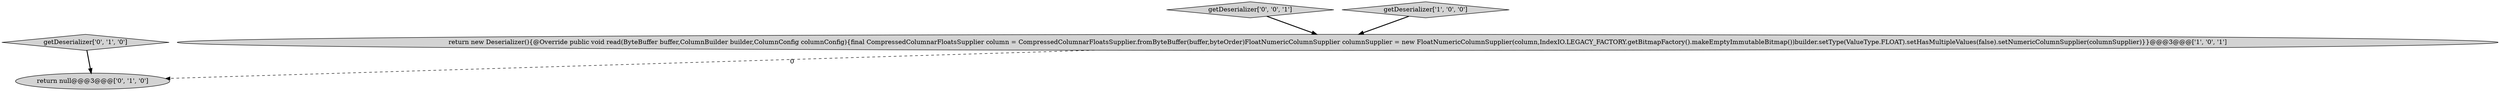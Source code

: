 digraph {
3 [style = filled, label = "getDeserializer['0', '1', '0']", fillcolor = lightgray, shape = diamond image = "AAA0AAABBB2BBB"];
2 [style = filled, label = "return null@@@3@@@['0', '1', '0']", fillcolor = lightgray, shape = ellipse image = "AAA1AAABBB2BBB"];
4 [style = filled, label = "getDeserializer['0', '0', '1']", fillcolor = lightgray, shape = diamond image = "AAA0AAABBB3BBB"];
1 [style = filled, label = "return new Deserializer(){@Override public void read(ByteBuffer buffer,ColumnBuilder builder,ColumnConfig columnConfig){final CompressedColumnarFloatsSupplier column = CompressedColumnarFloatsSupplier.fromByteBuffer(buffer,byteOrder)FloatNumericColumnSupplier columnSupplier = new FloatNumericColumnSupplier(column,IndexIO.LEGACY_FACTORY.getBitmapFactory().makeEmptyImmutableBitmap())builder.setType(ValueType.FLOAT).setHasMultipleValues(false).setNumericColumnSupplier(columnSupplier)}}@@@3@@@['1', '0', '1']", fillcolor = lightgray, shape = ellipse image = "AAA0AAABBB1BBB"];
0 [style = filled, label = "getDeserializer['1', '0', '0']", fillcolor = lightgray, shape = diamond image = "AAA0AAABBB1BBB"];
1->2 [style = dashed, label="0"];
4->1 [style = bold, label=""];
3->2 [style = bold, label=""];
0->1 [style = bold, label=""];
}
